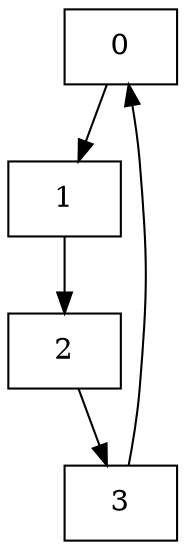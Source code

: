 digraph g {
node [shape = record];
node_0 [label = "<m> 0"];
node_0:l -> node_1:m;
node_1 [label = "<m> 1"];
node_1:l -> node_2:m;
node_2 [label = "<m> 2"];
node_2:l -> node_3:m;
node_3 [label = "<m> 3"];
node_3:l -> node_0:m;
}
